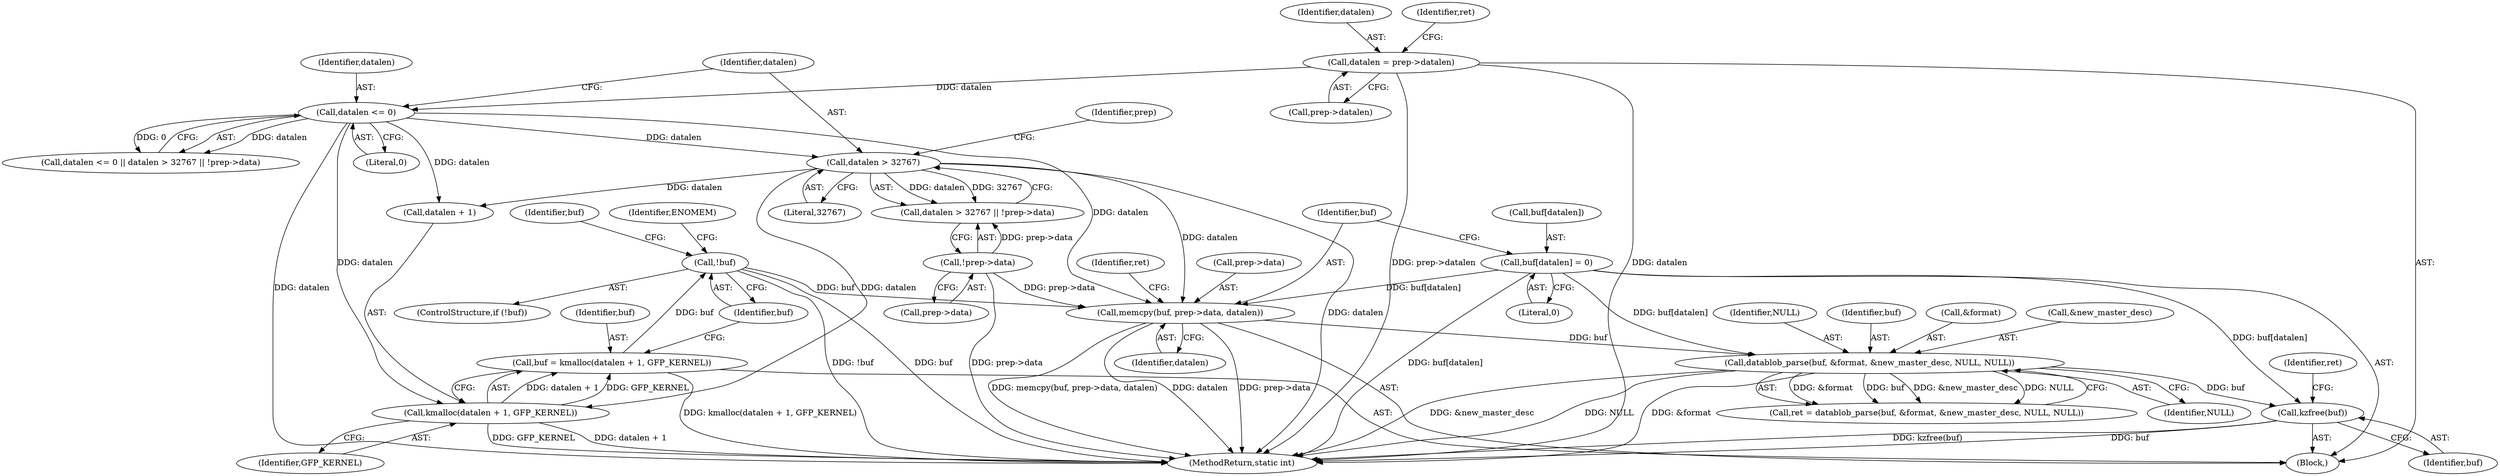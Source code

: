 digraph "0_linux_363b02dab09b3226f3bd1420dad9c72b79a42a76_2@API" {
"1000264" [label="(Call,kzfree(buf))"];
"1000169" [label="(Call,buf[datalen] = 0)"];
"1000182" [label="(Call,datablob_parse(buf, &format, &new_master_desc, NULL, NULL))"];
"1000174" [label="(Call,memcpy(buf, prep->data, datalen))"];
"1000164" [label="(Call,!buf)"];
"1000156" [label="(Call,buf = kmalloc(datalen + 1, GFP_KERNEL))"];
"1000158" [label="(Call,kmalloc(datalen + 1, GFP_KERNEL))"];
"1000142" [label="(Call,datalen <= 0)"];
"1000125" [label="(Call,datalen = prep->datalen)"];
"1000146" [label="(Call,datalen > 32767)"];
"1000149" [label="(Call,!prep->data)"];
"1000188" [label="(Identifier,NULL)"];
"1000145" [label="(Call,datalen > 32767 || !prep->data)"];
"1000149" [label="(Call,!prep->data)"];
"1000146" [label="(Call,datalen > 32767)"];
"1000142" [label="(Call,datalen <= 0)"];
"1000162" [label="(Identifier,GFP_KERNEL)"];
"1000175" [label="(Identifier,buf)"];
"1000181" [label="(Identifier,ret)"];
"1000125" [label="(Call,datalen = prep->datalen)"];
"1000148" [label="(Literal,32767)"];
"1000168" [label="(Identifier,ENOMEM)"];
"1000144" [label="(Literal,0)"];
"1000150" [label="(Call,prep->data)"];
"1000127" [label="(Call,prep->datalen)"];
"1000151" [label="(Identifier,prep)"];
"1000163" [label="(ControlStructure,if (!buf))"];
"1000173" [label="(Literal,0)"];
"1000179" [label="(Identifier,datalen)"];
"1000171" [label="(Identifier,buf)"];
"1000158" [label="(Call,kmalloc(datalen + 1, GFP_KERNEL))"];
"1000126" [label="(Identifier,datalen)"];
"1000189" [label="(Identifier,NULL)"];
"1000182" [label="(Call,datablob_parse(buf, &format, &new_master_desc, NULL, NULL))"];
"1000183" [label="(Identifier,buf)"];
"1000267" [label="(Identifier,ret)"];
"1000264" [label="(Call,kzfree(buf))"];
"1000169" [label="(Call,buf[datalen] = 0)"];
"1000170" [label="(Call,buf[datalen])"];
"1000184" [label="(Call,&format)"];
"1000143" [label="(Identifier,datalen)"];
"1000103" [label="(Block,)"];
"1000176" [label="(Call,prep->data)"];
"1000165" [label="(Identifier,buf)"];
"1000159" [label="(Call,datalen + 1)"];
"1000174" [label="(Call,memcpy(buf, prep->data, datalen))"];
"1000132" [label="(Identifier,ret)"];
"1000157" [label="(Identifier,buf)"];
"1000186" [label="(Call,&new_master_desc)"];
"1000180" [label="(Call,ret = datablob_parse(buf, &format, &new_master_desc, NULL, NULL))"];
"1000164" [label="(Call,!buf)"];
"1000141" [label="(Call,datalen <= 0 || datalen > 32767 || !prep->data)"];
"1000265" [label="(Identifier,buf)"];
"1000156" [label="(Call,buf = kmalloc(datalen + 1, GFP_KERNEL))"];
"1000147" [label="(Identifier,datalen)"];
"1000268" [label="(MethodReturn,static int)"];
"1000264" -> "1000103"  [label="AST: "];
"1000264" -> "1000265"  [label="CFG: "];
"1000265" -> "1000264"  [label="AST: "];
"1000267" -> "1000264"  [label="CFG: "];
"1000264" -> "1000268"  [label="DDG: buf"];
"1000264" -> "1000268"  [label="DDG: kzfree(buf)"];
"1000169" -> "1000264"  [label="DDG: buf[datalen]"];
"1000182" -> "1000264"  [label="DDG: buf"];
"1000169" -> "1000103"  [label="AST: "];
"1000169" -> "1000173"  [label="CFG: "];
"1000170" -> "1000169"  [label="AST: "];
"1000173" -> "1000169"  [label="AST: "];
"1000175" -> "1000169"  [label="CFG: "];
"1000169" -> "1000268"  [label="DDG: buf[datalen]"];
"1000169" -> "1000174"  [label="DDG: buf[datalen]"];
"1000169" -> "1000182"  [label="DDG: buf[datalen]"];
"1000182" -> "1000180"  [label="AST: "];
"1000182" -> "1000189"  [label="CFG: "];
"1000183" -> "1000182"  [label="AST: "];
"1000184" -> "1000182"  [label="AST: "];
"1000186" -> "1000182"  [label="AST: "];
"1000188" -> "1000182"  [label="AST: "];
"1000189" -> "1000182"  [label="AST: "];
"1000180" -> "1000182"  [label="CFG: "];
"1000182" -> "1000268"  [label="DDG: NULL"];
"1000182" -> "1000268"  [label="DDG: &new_master_desc"];
"1000182" -> "1000268"  [label="DDG: &format"];
"1000182" -> "1000180"  [label="DDG: &format"];
"1000182" -> "1000180"  [label="DDG: buf"];
"1000182" -> "1000180"  [label="DDG: &new_master_desc"];
"1000182" -> "1000180"  [label="DDG: NULL"];
"1000174" -> "1000182"  [label="DDG: buf"];
"1000174" -> "1000103"  [label="AST: "];
"1000174" -> "1000179"  [label="CFG: "];
"1000175" -> "1000174"  [label="AST: "];
"1000176" -> "1000174"  [label="AST: "];
"1000179" -> "1000174"  [label="AST: "];
"1000181" -> "1000174"  [label="CFG: "];
"1000174" -> "1000268"  [label="DDG: datalen"];
"1000174" -> "1000268"  [label="DDG: prep->data"];
"1000174" -> "1000268"  [label="DDG: memcpy(buf, prep->data, datalen)"];
"1000164" -> "1000174"  [label="DDG: buf"];
"1000149" -> "1000174"  [label="DDG: prep->data"];
"1000142" -> "1000174"  [label="DDG: datalen"];
"1000146" -> "1000174"  [label="DDG: datalen"];
"1000164" -> "1000163"  [label="AST: "];
"1000164" -> "1000165"  [label="CFG: "];
"1000165" -> "1000164"  [label="AST: "];
"1000168" -> "1000164"  [label="CFG: "];
"1000171" -> "1000164"  [label="CFG: "];
"1000164" -> "1000268"  [label="DDG: !buf"];
"1000164" -> "1000268"  [label="DDG: buf"];
"1000156" -> "1000164"  [label="DDG: buf"];
"1000156" -> "1000103"  [label="AST: "];
"1000156" -> "1000158"  [label="CFG: "];
"1000157" -> "1000156"  [label="AST: "];
"1000158" -> "1000156"  [label="AST: "];
"1000165" -> "1000156"  [label="CFG: "];
"1000156" -> "1000268"  [label="DDG: kmalloc(datalen + 1, GFP_KERNEL)"];
"1000158" -> "1000156"  [label="DDG: datalen + 1"];
"1000158" -> "1000156"  [label="DDG: GFP_KERNEL"];
"1000158" -> "1000162"  [label="CFG: "];
"1000159" -> "1000158"  [label="AST: "];
"1000162" -> "1000158"  [label="AST: "];
"1000158" -> "1000268"  [label="DDG: datalen + 1"];
"1000158" -> "1000268"  [label="DDG: GFP_KERNEL"];
"1000142" -> "1000158"  [label="DDG: datalen"];
"1000146" -> "1000158"  [label="DDG: datalen"];
"1000142" -> "1000141"  [label="AST: "];
"1000142" -> "1000144"  [label="CFG: "];
"1000143" -> "1000142"  [label="AST: "];
"1000144" -> "1000142"  [label="AST: "];
"1000147" -> "1000142"  [label="CFG: "];
"1000141" -> "1000142"  [label="CFG: "];
"1000142" -> "1000268"  [label="DDG: datalen"];
"1000142" -> "1000141"  [label="DDG: datalen"];
"1000142" -> "1000141"  [label="DDG: 0"];
"1000125" -> "1000142"  [label="DDG: datalen"];
"1000142" -> "1000146"  [label="DDG: datalen"];
"1000142" -> "1000159"  [label="DDG: datalen"];
"1000125" -> "1000103"  [label="AST: "];
"1000125" -> "1000127"  [label="CFG: "];
"1000126" -> "1000125"  [label="AST: "];
"1000127" -> "1000125"  [label="AST: "];
"1000132" -> "1000125"  [label="CFG: "];
"1000125" -> "1000268"  [label="DDG: datalen"];
"1000125" -> "1000268"  [label="DDG: prep->datalen"];
"1000146" -> "1000145"  [label="AST: "];
"1000146" -> "1000148"  [label="CFG: "];
"1000147" -> "1000146"  [label="AST: "];
"1000148" -> "1000146"  [label="AST: "];
"1000151" -> "1000146"  [label="CFG: "];
"1000145" -> "1000146"  [label="CFG: "];
"1000146" -> "1000268"  [label="DDG: datalen"];
"1000146" -> "1000145"  [label="DDG: datalen"];
"1000146" -> "1000145"  [label="DDG: 32767"];
"1000146" -> "1000159"  [label="DDG: datalen"];
"1000149" -> "1000145"  [label="AST: "];
"1000149" -> "1000150"  [label="CFG: "];
"1000150" -> "1000149"  [label="AST: "];
"1000145" -> "1000149"  [label="CFG: "];
"1000149" -> "1000268"  [label="DDG: prep->data"];
"1000149" -> "1000145"  [label="DDG: prep->data"];
}
